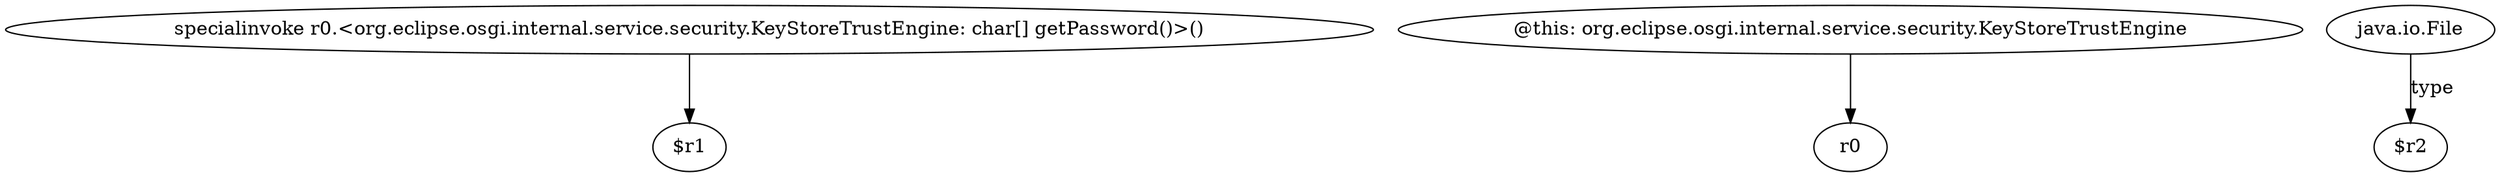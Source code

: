 digraph g {
0[label="specialinvoke r0.<org.eclipse.osgi.internal.service.security.KeyStoreTrustEngine: char[] getPassword()>()"]
1[label="$r1"]
0->1[label=""]
2[label="@this: org.eclipse.osgi.internal.service.security.KeyStoreTrustEngine"]
3[label="r0"]
2->3[label=""]
4[label="java.io.File"]
5[label="$r2"]
4->5[label="type"]
}